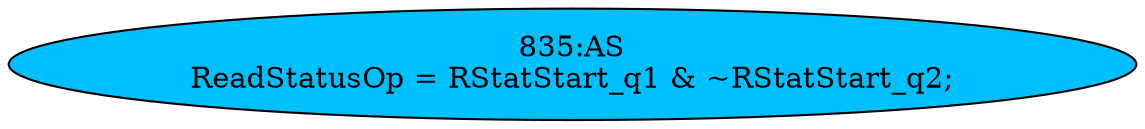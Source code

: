 strict digraph "" {
	node [label="\N"];
	"835:AS"	 [ast="<pyverilog.vparser.ast.Assign object at 0x7f415540be90>",
		def_var="['ReadStatusOp']",
		fillcolor=deepskyblue,
		label="835:AS
ReadStatusOp = RStatStart_q1 & ~RStatStart_q2;",
		statements="[]",
		style=filled,
		typ=Assign,
		use_var="['RStatStart_q1', 'RStatStart_q2']"];
}
